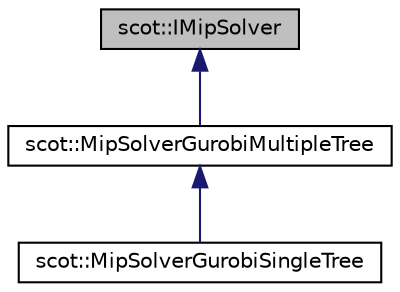digraph "scot::IMipSolver"
{
 // LATEX_PDF_SIZE
  edge [fontname="Helvetica",fontsize="10",labelfontname="Helvetica",labelfontsize="10"];
  node [fontname="Helvetica",fontsize="10",shape=record];
  Node1 [label="scot::IMipSolver",height=0.2,width=0.4,color="black", fillcolor="grey75", style="filled", fontcolor="black",tooltip=" "];
  Node1 -> Node2 [dir="back",color="midnightblue",fontsize="10",style="solid",fontname="Helvetica"];
  Node2 [label="scot::MipSolverGurobiMultipleTree",height=0.2,width=0.4,color="black", fillcolor="white", style="filled",URL="$classscot_1_1MipSolverGurobiMultipleTree.html",tooltip=" "];
  Node2 -> Node3 [dir="back",color="midnightblue",fontsize="10",style="solid",fontname="Helvetica"];
  Node3 [label="scot::MipSolverGurobiSingleTree",height=0.2,width=0.4,color="black", fillcolor="white", style="filled",URL="$classscot_1_1MipSolverGurobiSingleTree.html",tooltip=" "];
}
